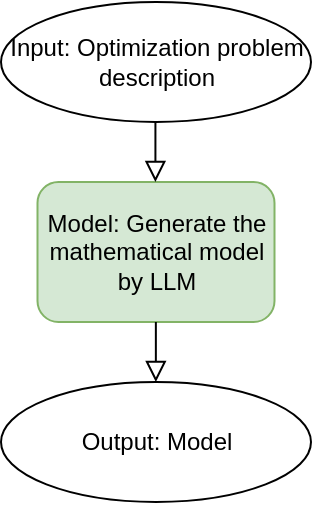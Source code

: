 <mxfile version="24.2.5" type="device">
  <diagram name="Page-1" id="r7TwDWcqVQ2UmlJdpbrI">
    <mxGraphModel dx="819" dy="1605" grid="1" gridSize="10" guides="1" tooltips="1" connect="1" arrows="1" fold="1" page="1" pageScale="1" pageWidth="850" pageHeight="1100" math="0" shadow="0">
      <root>
        <mxCell id="0" />
        <mxCell id="1" parent="0" />
        <mxCell id="suh7zFXW5iT2k1xCPk8k-1" value="Input: Optimization problem description" style="ellipse;whiteSpace=wrap;html=1;" vertex="1" parent="1">
          <mxGeometry x="117.5" y="-60" width="155" height="60" as="geometry" />
        </mxCell>
        <mxCell id="suh7zFXW5iT2k1xCPk8k-2" value="Model: Generate the mathematical model by LLM" style="rounded=1;whiteSpace=wrap;html=1;fontSize=12;glass=0;strokeWidth=1;shadow=0;fillColor=#d5e8d4;strokeColor=#82b366;" vertex="1" parent="1">
          <mxGeometry x="135.75" y="30" width="118.5" height="70" as="geometry" />
        </mxCell>
        <mxCell id="suh7zFXW5iT2k1xCPk8k-3" value="" style="rounded=0;html=1;jettySize=auto;orthogonalLoop=1;fontSize=11;endArrow=block;endFill=0;endSize=8;strokeWidth=1;shadow=0;labelBackgroundColor=none;edgeStyle=orthogonalEdgeStyle;entryX=0.5;entryY=0;entryDx=0;entryDy=0;exitX=0.5;exitY=1;exitDx=0;exitDy=0;" edge="1" parent="1">
          <mxGeometry relative="1" as="geometry">
            <mxPoint x="194.93" y="100" as="sourcePoint" />
            <mxPoint x="194.93" y="130" as="targetPoint" />
          </mxGeometry>
        </mxCell>
        <mxCell id="suh7zFXW5iT2k1xCPk8k-6" value="Output: Model" style="ellipse;whiteSpace=wrap;html=1;" vertex="1" parent="1">
          <mxGeometry x="117.5" y="130" width="155" height="60" as="geometry" />
        </mxCell>
        <mxCell id="suh7zFXW5iT2k1xCPk8k-8" value="" style="rounded=0;html=1;jettySize=auto;orthogonalLoop=1;fontSize=11;endArrow=block;endFill=0;endSize=8;strokeWidth=1;shadow=0;labelBackgroundColor=none;edgeStyle=orthogonalEdgeStyle;entryX=0.5;entryY=0;entryDx=0;entryDy=0;exitX=0.5;exitY=1;exitDx=0;exitDy=0;" edge="1" parent="1">
          <mxGeometry relative="1" as="geometry">
            <mxPoint x="194.71" as="sourcePoint" />
            <mxPoint x="194.71" y="30" as="targetPoint" />
          </mxGeometry>
        </mxCell>
      </root>
    </mxGraphModel>
  </diagram>
</mxfile>
